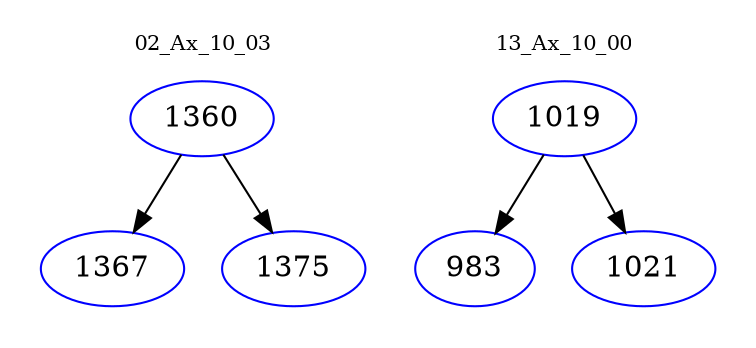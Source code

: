 digraph{
subgraph cluster_0 {
color = white
label = "02_Ax_10_03";
fontsize=10;
T0_1360 [label="1360", color="blue"]
T0_1360 -> T0_1367 [color="black"]
T0_1367 [label="1367", color="blue"]
T0_1360 -> T0_1375 [color="black"]
T0_1375 [label="1375", color="blue"]
}
subgraph cluster_1 {
color = white
label = "13_Ax_10_00";
fontsize=10;
T1_1019 [label="1019", color="blue"]
T1_1019 -> T1_983 [color="black"]
T1_983 [label="983", color="blue"]
T1_1019 -> T1_1021 [color="black"]
T1_1021 [label="1021", color="blue"]
}
}
